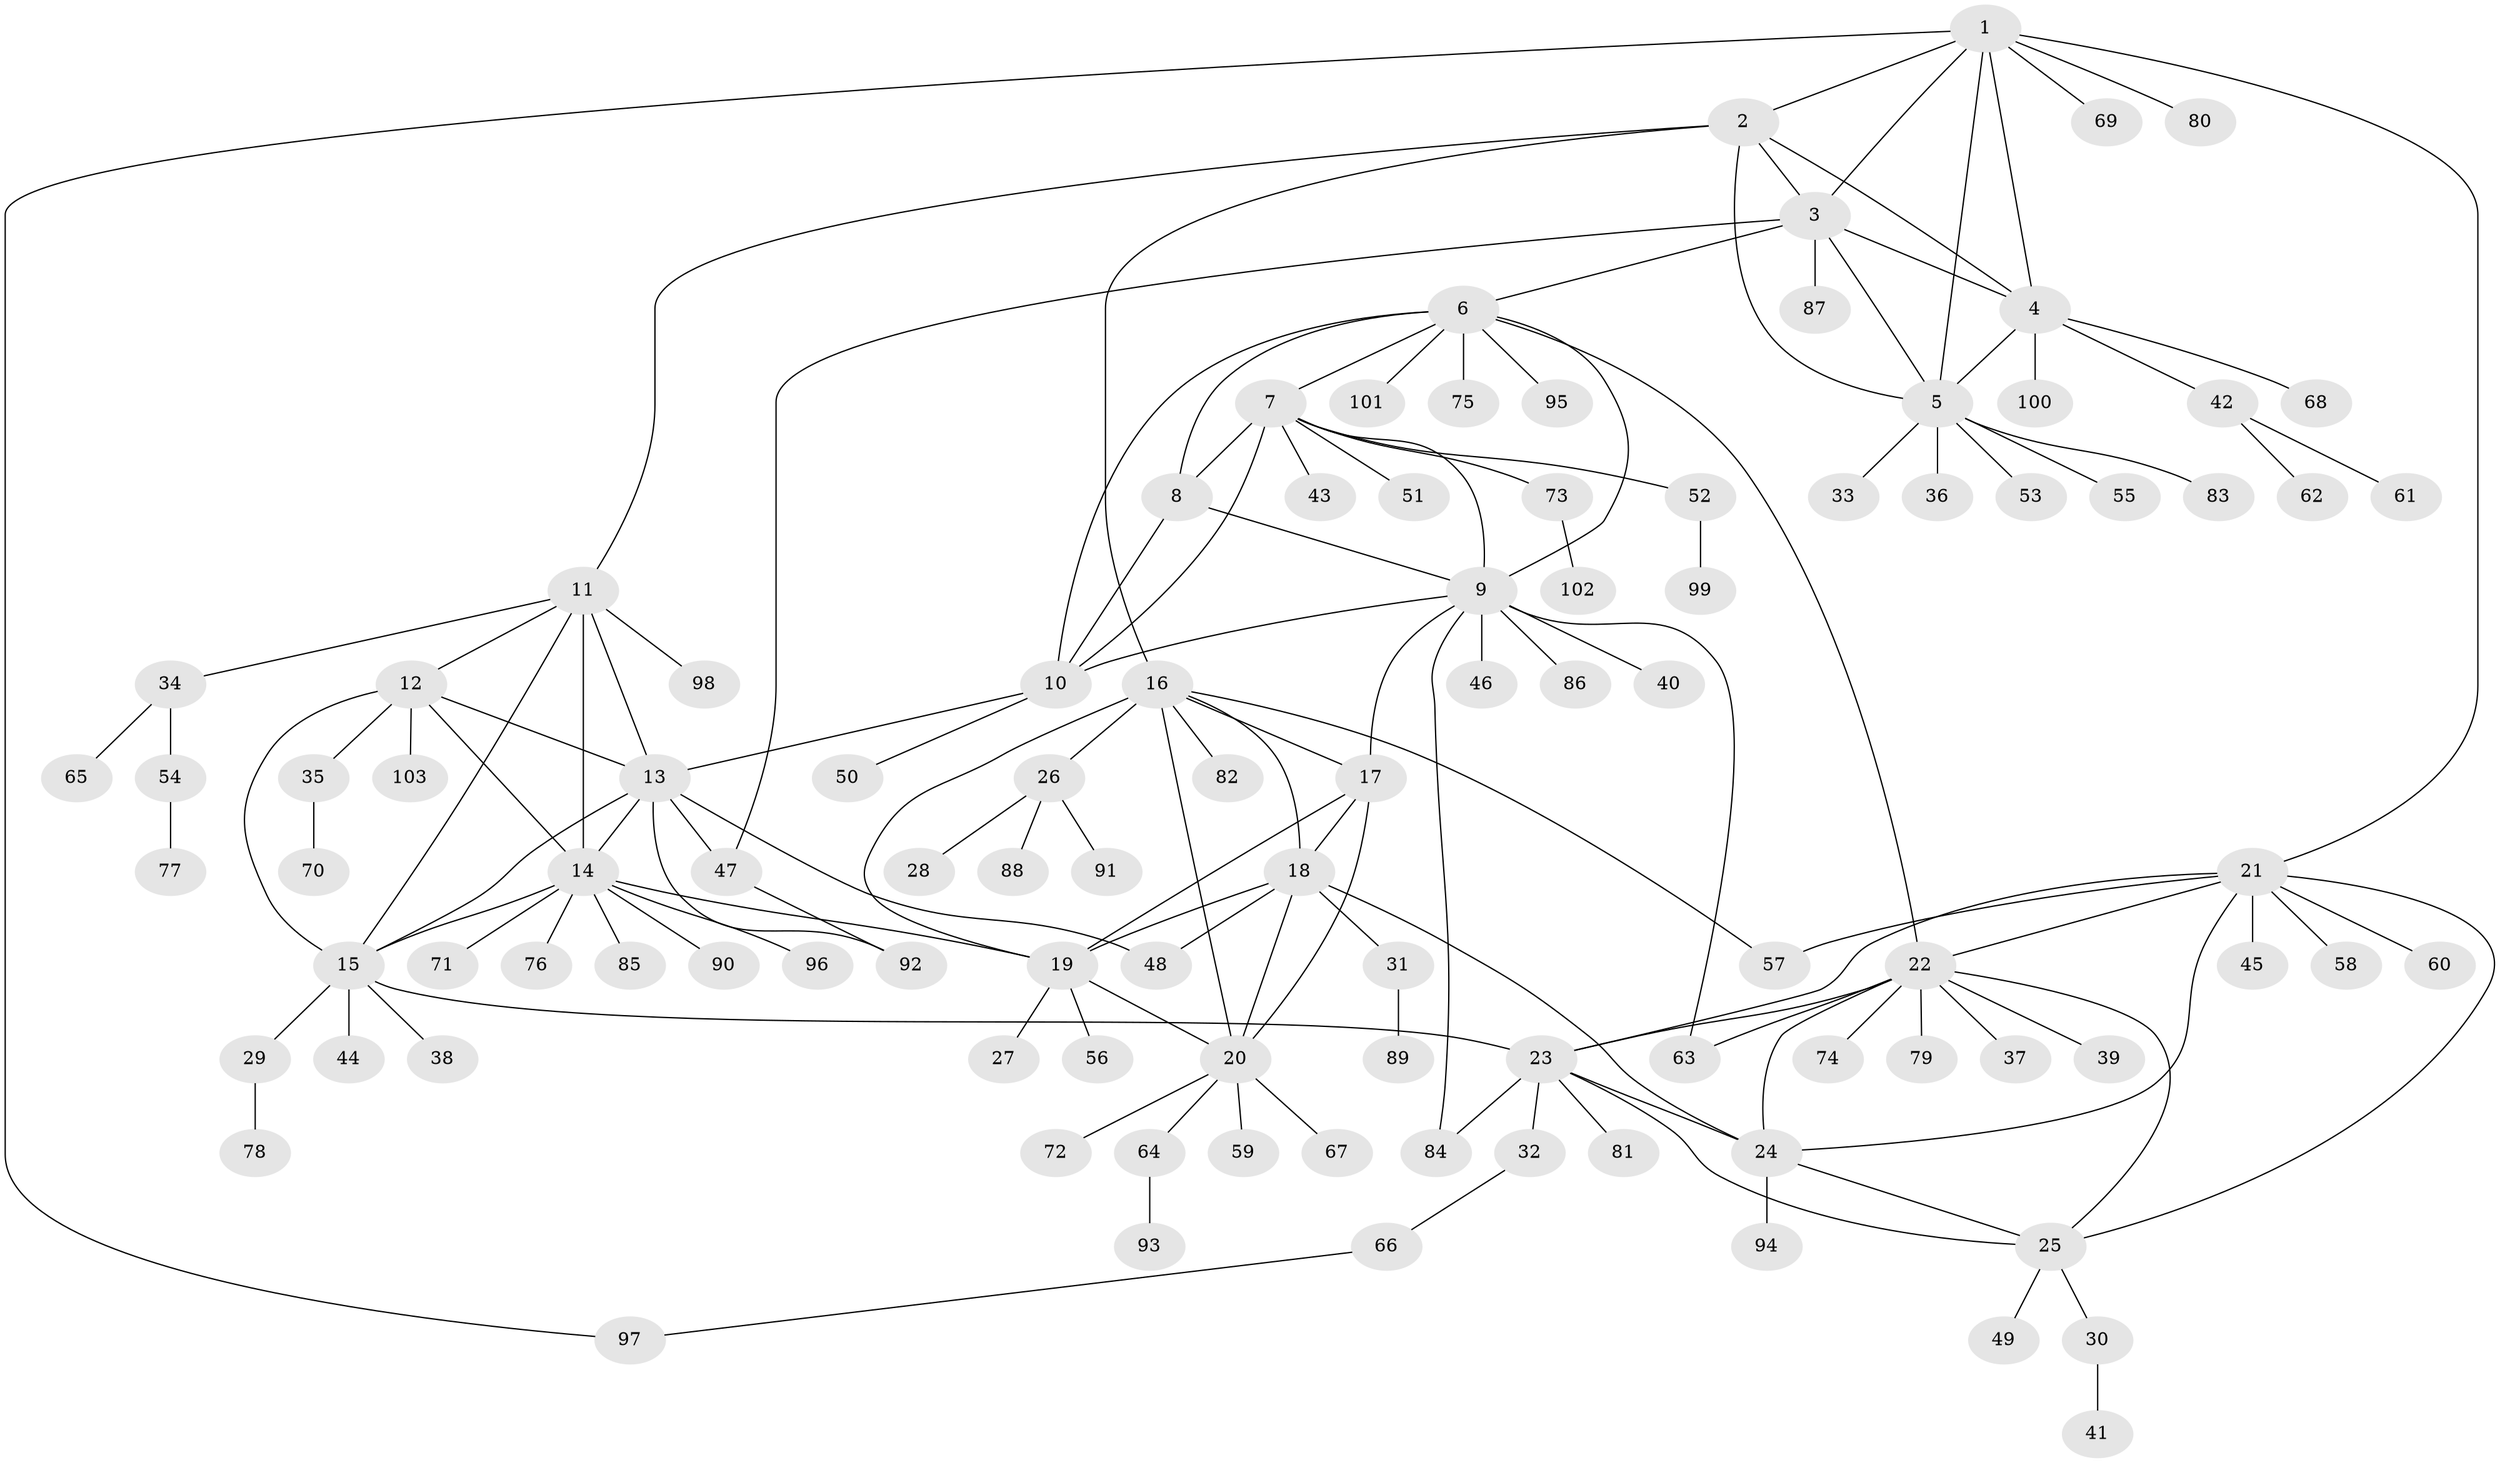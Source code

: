 // Generated by graph-tools (version 1.1) at 2025/02/03/09/25 03:02:39]
// undirected, 103 vertices, 145 edges
graph export_dot {
graph [start="1"]
  node [color=gray90,style=filled];
  1;
  2;
  3;
  4;
  5;
  6;
  7;
  8;
  9;
  10;
  11;
  12;
  13;
  14;
  15;
  16;
  17;
  18;
  19;
  20;
  21;
  22;
  23;
  24;
  25;
  26;
  27;
  28;
  29;
  30;
  31;
  32;
  33;
  34;
  35;
  36;
  37;
  38;
  39;
  40;
  41;
  42;
  43;
  44;
  45;
  46;
  47;
  48;
  49;
  50;
  51;
  52;
  53;
  54;
  55;
  56;
  57;
  58;
  59;
  60;
  61;
  62;
  63;
  64;
  65;
  66;
  67;
  68;
  69;
  70;
  71;
  72;
  73;
  74;
  75;
  76;
  77;
  78;
  79;
  80;
  81;
  82;
  83;
  84;
  85;
  86;
  87;
  88;
  89;
  90;
  91;
  92;
  93;
  94;
  95;
  96;
  97;
  98;
  99;
  100;
  101;
  102;
  103;
  1 -- 2;
  1 -- 3;
  1 -- 4;
  1 -- 5;
  1 -- 21;
  1 -- 69;
  1 -- 80;
  1 -- 97;
  2 -- 3;
  2 -- 4;
  2 -- 5;
  2 -- 11;
  2 -- 16;
  3 -- 4;
  3 -- 5;
  3 -- 6;
  3 -- 47;
  3 -- 87;
  4 -- 5;
  4 -- 42;
  4 -- 68;
  4 -- 100;
  5 -- 33;
  5 -- 36;
  5 -- 53;
  5 -- 55;
  5 -- 83;
  6 -- 7;
  6 -- 8;
  6 -- 9;
  6 -- 10;
  6 -- 22;
  6 -- 75;
  6 -- 95;
  6 -- 101;
  7 -- 8;
  7 -- 9;
  7 -- 10;
  7 -- 43;
  7 -- 51;
  7 -- 52;
  7 -- 73;
  8 -- 9;
  8 -- 10;
  9 -- 10;
  9 -- 17;
  9 -- 40;
  9 -- 46;
  9 -- 63;
  9 -- 84;
  9 -- 86;
  10 -- 13;
  10 -- 50;
  11 -- 12;
  11 -- 13;
  11 -- 14;
  11 -- 15;
  11 -- 34;
  11 -- 98;
  12 -- 13;
  12 -- 14;
  12 -- 15;
  12 -- 35;
  12 -- 103;
  13 -- 14;
  13 -- 15;
  13 -- 47;
  13 -- 48;
  13 -- 92;
  14 -- 15;
  14 -- 19;
  14 -- 71;
  14 -- 76;
  14 -- 85;
  14 -- 90;
  14 -- 96;
  15 -- 23;
  15 -- 29;
  15 -- 38;
  15 -- 44;
  16 -- 17;
  16 -- 18;
  16 -- 19;
  16 -- 20;
  16 -- 26;
  16 -- 57;
  16 -- 82;
  17 -- 18;
  17 -- 19;
  17 -- 20;
  18 -- 19;
  18 -- 20;
  18 -- 24;
  18 -- 31;
  18 -- 48;
  19 -- 20;
  19 -- 27;
  19 -- 56;
  20 -- 59;
  20 -- 64;
  20 -- 67;
  20 -- 72;
  21 -- 22;
  21 -- 23;
  21 -- 24;
  21 -- 25;
  21 -- 45;
  21 -- 57;
  21 -- 58;
  21 -- 60;
  22 -- 23;
  22 -- 24;
  22 -- 25;
  22 -- 37;
  22 -- 39;
  22 -- 63;
  22 -- 74;
  22 -- 79;
  23 -- 24;
  23 -- 25;
  23 -- 32;
  23 -- 81;
  23 -- 84;
  24 -- 25;
  24 -- 94;
  25 -- 30;
  25 -- 49;
  26 -- 28;
  26 -- 88;
  26 -- 91;
  29 -- 78;
  30 -- 41;
  31 -- 89;
  32 -- 66;
  34 -- 54;
  34 -- 65;
  35 -- 70;
  42 -- 61;
  42 -- 62;
  47 -- 92;
  52 -- 99;
  54 -- 77;
  64 -- 93;
  66 -- 97;
  73 -- 102;
}
